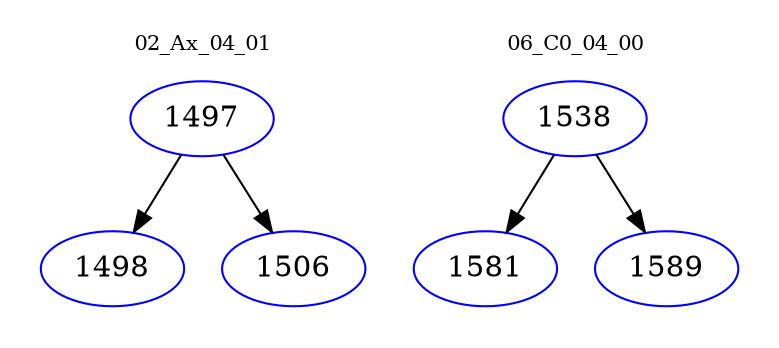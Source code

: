 digraph{
subgraph cluster_0 {
color = white
label = "02_Ax_04_01";
fontsize=10;
T0_1497 [label="1497", color="blue"]
T0_1497 -> T0_1498 [color="black"]
T0_1498 [label="1498", color="blue"]
T0_1497 -> T0_1506 [color="black"]
T0_1506 [label="1506", color="blue"]
}
subgraph cluster_1 {
color = white
label = "06_C0_04_00";
fontsize=10;
T1_1538 [label="1538", color="blue"]
T1_1538 -> T1_1581 [color="black"]
T1_1581 [label="1581", color="blue"]
T1_1538 -> T1_1589 [color="black"]
T1_1589 [label="1589", color="blue"]
}
}
